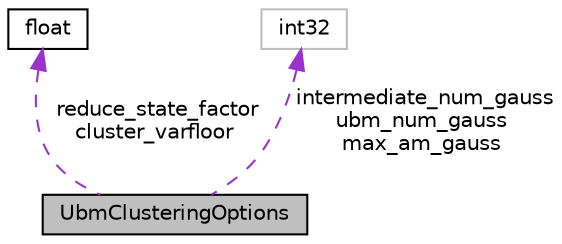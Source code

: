 digraph "UbmClusteringOptions"
{
  edge [fontname="Helvetica",fontsize="10",labelfontname="Helvetica",labelfontsize="10"];
  node [fontname="Helvetica",fontsize="10",shape=record];
  Node1 [label="UbmClusteringOptions",height=0.2,width=0.4,color="black", fillcolor="grey75", style="filled", fontcolor="black"];
  Node2 -> Node1 [dir="back",color="darkorchid3",fontsize="10",style="dashed",label=" reduce_state_factor\ncluster_varfloor" ,fontname="Helvetica"];
  Node2 [label="float",height=0.2,width=0.4,color="black", fillcolor="white", style="filled",URL="$classfloat.html"];
  Node3 -> Node1 [dir="back",color="darkorchid3",fontsize="10",style="dashed",label=" intermediate_num_gauss\nubm_num_gauss\nmax_am_gauss" ,fontname="Helvetica"];
  Node3 [label="int32",height=0.2,width=0.4,color="grey75", fillcolor="white", style="filled"];
}
